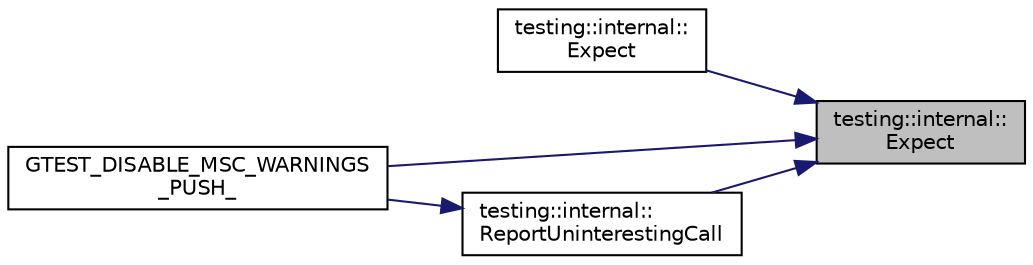 digraph "testing::internal::Expect"
{
 // LATEX_PDF_SIZE
  bgcolor="transparent";
  edge [fontname="Helvetica",fontsize="10",labelfontname="Helvetica",labelfontsize="10"];
  node [fontname="Helvetica",fontsize="10",shape=record];
  rankdir="RL";
  Node1 [label="testing::internal::\lExpect",height=0.2,width=0.4,color="black", fillcolor="grey75", style="filled", fontcolor="black",tooltip=" "];
  Node1 -> Node2 [dir="back",color="midnightblue",fontsize="10",style="solid",fontname="Helvetica"];
  Node2 [label="testing::internal::\lExpect",height=0.2,width=0.4,color="black",URL="$namespacetesting_1_1internal.html#a0dfe8a755bd02aa5ea162764b61a9d97",tooltip=" "];
  Node1 -> Node3 [dir="back",color="midnightblue",fontsize="10",style="solid",fontname="Helvetica"];
  Node3 [label="GTEST_DISABLE_MSC_WARNINGS\l_PUSH_",height=0.2,width=0.4,color="black",URL="$gmock-spec-builders_8h.html#a88f79832f9d045112a76e9da8611cc13",tooltip=" "];
  Node1 -> Node4 [dir="back",color="midnightblue",fontsize="10",style="solid",fontname="Helvetica"];
  Node4 [label="testing::internal::\lReportUninterestingCall",height=0.2,width=0.4,color="black",URL="$namespacetesting_1_1internal.html#af045b703d8487374620a8106a76814ee",tooltip=" "];
  Node4 -> Node3 [dir="back",color="midnightblue",fontsize="10",style="solid",fontname="Helvetica"];
}
